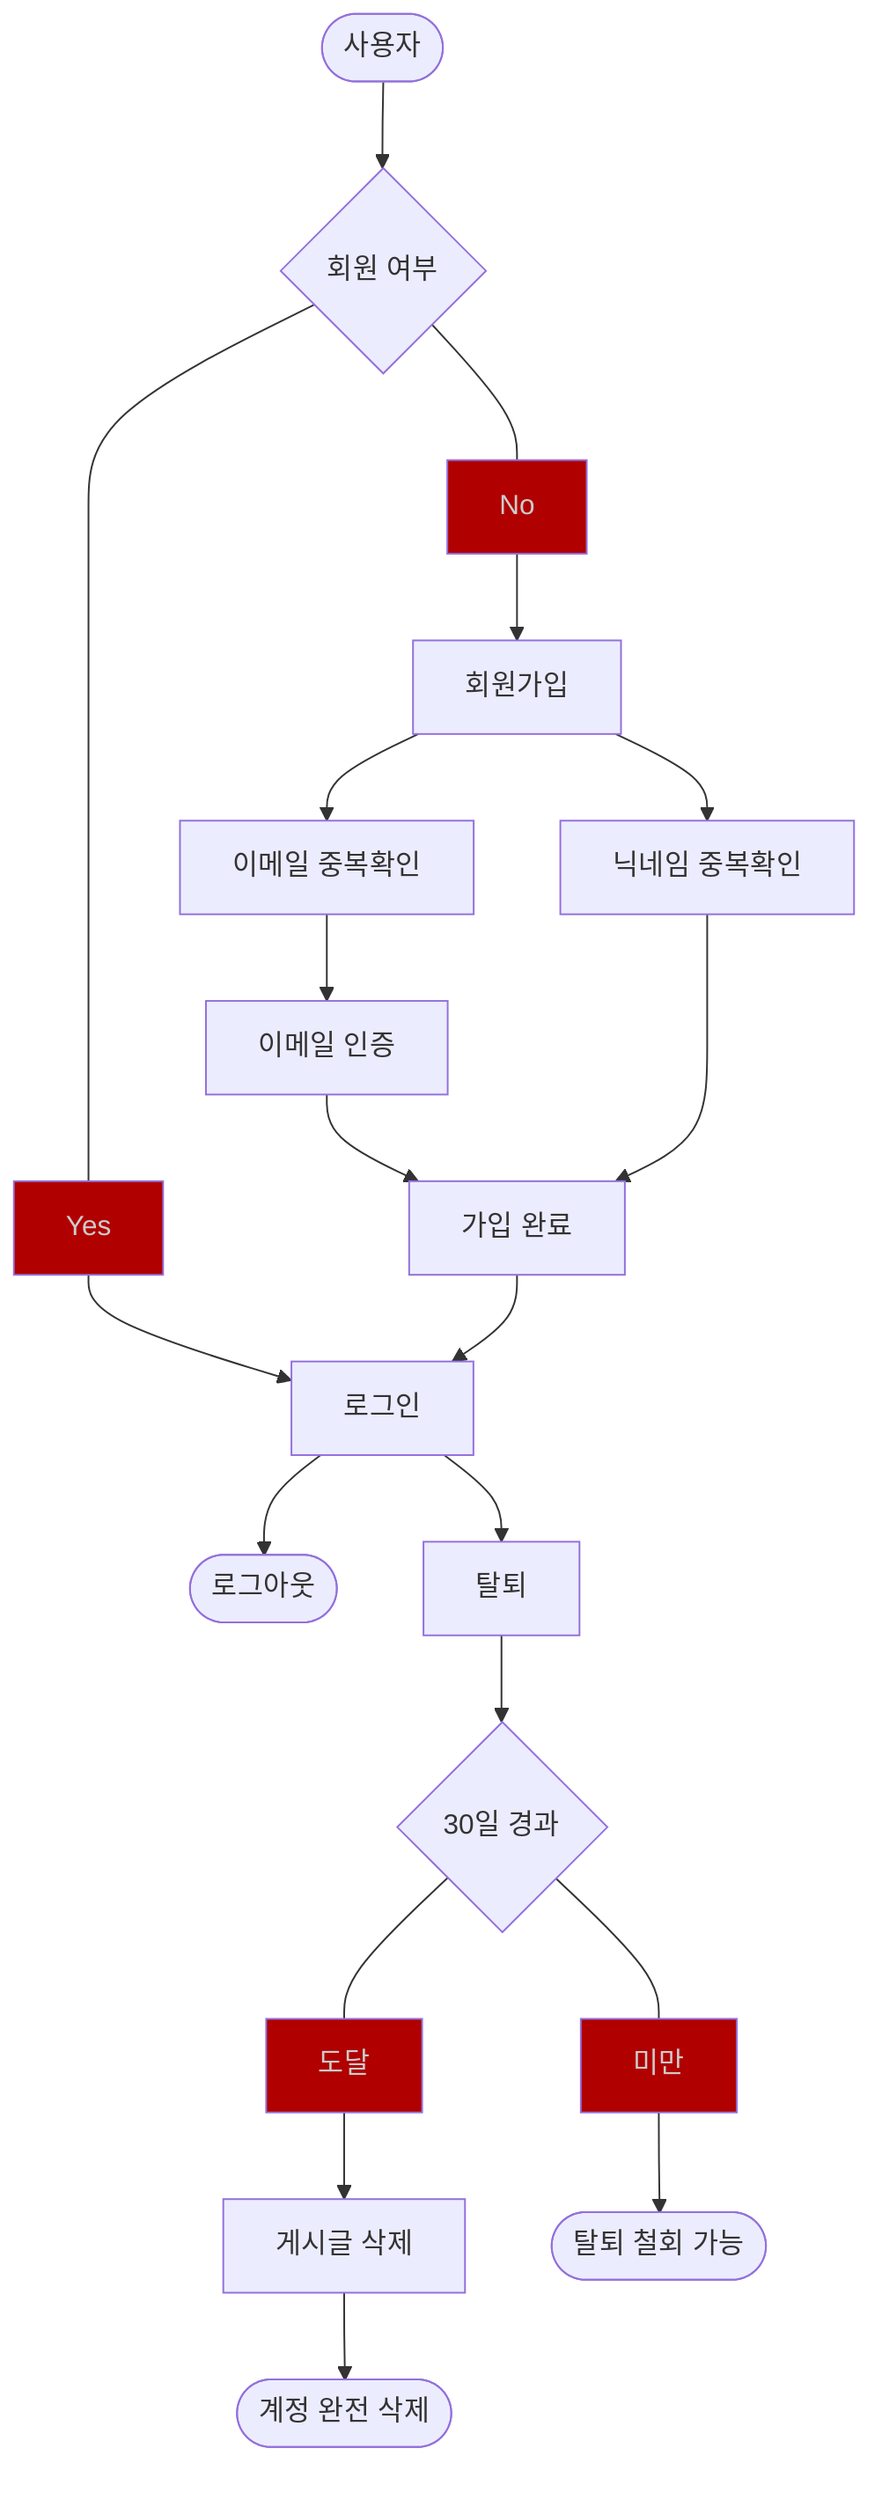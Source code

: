 flowchart TB
    classDef red color:#cbcdcc,fill:#b10000;

    A([사용자]) --> B{회원 여부}

    B ---Yes:::red--> C[로그인]
    C --> E([로그아웃])
    C --> F[탈퇴] --> F1{30일 경과} 
    F1 ---도달:::red--> F2[게시글 삭제] --> F3([계정 완전 삭제])
    F1 ---미만:::red--> F4([탈퇴 철회 가능])

    B ---No:::red--> D[회원가입] 
    D --> D1[이메일 중복확인] --> D2[이메일 인증]--> D4[가입 완료]
    D --> D3[닉네임 중복확인] ---> D4
    D4 --> C